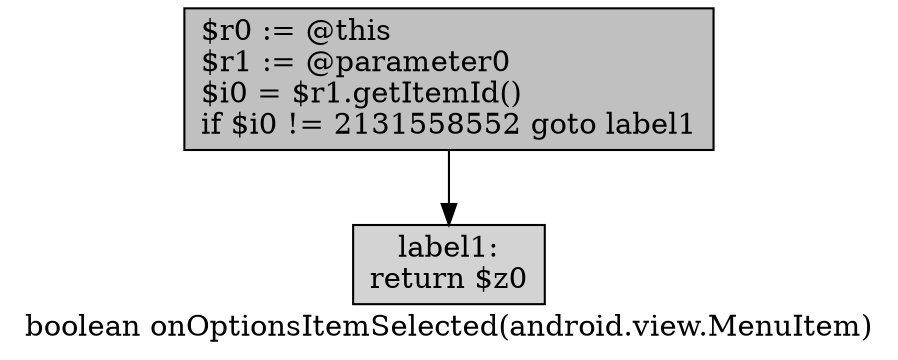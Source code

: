 digraph "boolean onOptionsItemSelected(android.view.MenuItem)" {
    label="boolean onOptionsItemSelected(android.view.MenuItem)";
    node [shape=box];
    "0" [style=filled,fillcolor=gray,label="$r0 := @this\l$r1 := @parameter0\l$i0 = $r1.getItemId()\lif $i0 != 2131558552 goto label1\l",];
    "1" [style=filled,fillcolor=lightgray,label="label1:\nreturn $z0\l",];
    "0"->"1";
}
